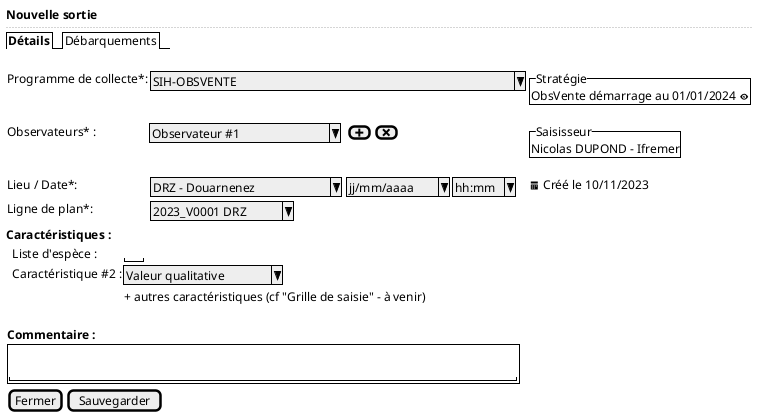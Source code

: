 @startsalt
{
  <b>Nouvelle sortie
  ..
  {/ <b>Détails | Débarquements }
  .
  {

      Programme de collecte*:    | { ^SIH-OBSVENTE                                 ^ } | * | {^"Stratégie"

      ObsVente démarrage au 01/01/2024 <&eye> }

      Observateurs* :            | ^ Observateur #1       ^ | { [<&plus>] | [<&x>] } | {^"Saisisseur"
                                                                                               Nicolas DUPOND - Ifremer  }

      Lieu / Date*:     | { ^DRZ - Douarnenez      ^ } | { ^ jj/mm/aaaa^  |  ^ hh:mm^ } | <&calendar> Créé le 10/11/2023

      Ligne de plan*:     | { ^ 2023_V0001 DRZ ^ }

  }

  <b>Caractéristiques :

  {
      . | Liste d'espèce :      | "  "
      . | Caractéristique #2 :  | ^Valeur qualitative^
      . | .                     | + autres caractéristiques (cf "Grille de saisie" - à venir)
      . | .
  }

  {
     <b>Commentaire :

     {+ .
        "                                                               "
     }
  }

  { [Fermer] | [Sauvegarder] }
}
@endsalt
